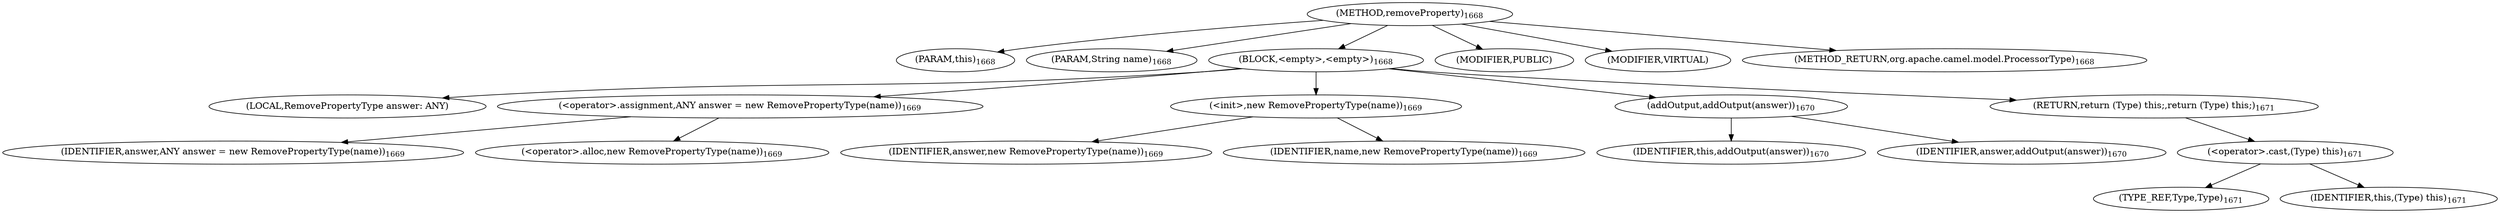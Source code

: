 digraph "removeProperty" {  
"2999" [label = <(METHOD,removeProperty)<SUB>1668</SUB>> ]
"458" [label = <(PARAM,this)<SUB>1668</SUB>> ]
"3000" [label = <(PARAM,String name)<SUB>1668</SUB>> ]
"3001" [label = <(BLOCK,&lt;empty&gt;,&lt;empty&gt;)<SUB>1668</SUB>> ]
"456" [label = <(LOCAL,RemovePropertyType answer: ANY)> ]
"3002" [label = <(&lt;operator&gt;.assignment,ANY answer = new RemovePropertyType(name))<SUB>1669</SUB>> ]
"3003" [label = <(IDENTIFIER,answer,ANY answer = new RemovePropertyType(name))<SUB>1669</SUB>> ]
"3004" [label = <(&lt;operator&gt;.alloc,new RemovePropertyType(name))<SUB>1669</SUB>> ]
"3005" [label = <(&lt;init&gt;,new RemovePropertyType(name))<SUB>1669</SUB>> ]
"455" [label = <(IDENTIFIER,answer,new RemovePropertyType(name))<SUB>1669</SUB>> ]
"3006" [label = <(IDENTIFIER,name,new RemovePropertyType(name))<SUB>1669</SUB>> ]
"3007" [label = <(addOutput,addOutput(answer))<SUB>1670</SUB>> ]
"457" [label = <(IDENTIFIER,this,addOutput(answer))<SUB>1670</SUB>> ]
"3008" [label = <(IDENTIFIER,answer,addOutput(answer))<SUB>1670</SUB>> ]
"3009" [label = <(RETURN,return (Type) this;,return (Type) this;)<SUB>1671</SUB>> ]
"3010" [label = <(&lt;operator&gt;.cast,(Type) this)<SUB>1671</SUB>> ]
"3011" [label = <(TYPE_REF,Type,Type)<SUB>1671</SUB>> ]
"459" [label = <(IDENTIFIER,this,(Type) this)<SUB>1671</SUB>> ]
"3012" [label = <(MODIFIER,PUBLIC)> ]
"3013" [label = <(MODIFIER,VIRTUAL)> ]
"3014" [label = <(METHOD_RETURN,org.apache.camel.model.ProcessorType)<SUB>1668</SUB>> ]
  "2999" -> "458" 
  "2999" -> "3000" 
  "2999" -> "3001" 
  "2999" -> "3012" 
  "2999" -> "3013" 
  "2999" -> "3014" 
  "3001" -> "456" 
  "3001" -> "3002" 
  "3001" -> "3005" 
  "3001" -> "3007" 
  "3001" -> "3009" 
  "3002" -> "3003" 
  "3002" -> "3004" 
  "3005" -> "455" 
  "3005" -> "3006" 
  "3007" -> "457" 
  "3007" -> "3008" 
  "3009" -> "3010" 
  "3010" -> "3011" 
  "3010" -> "459" 
}

